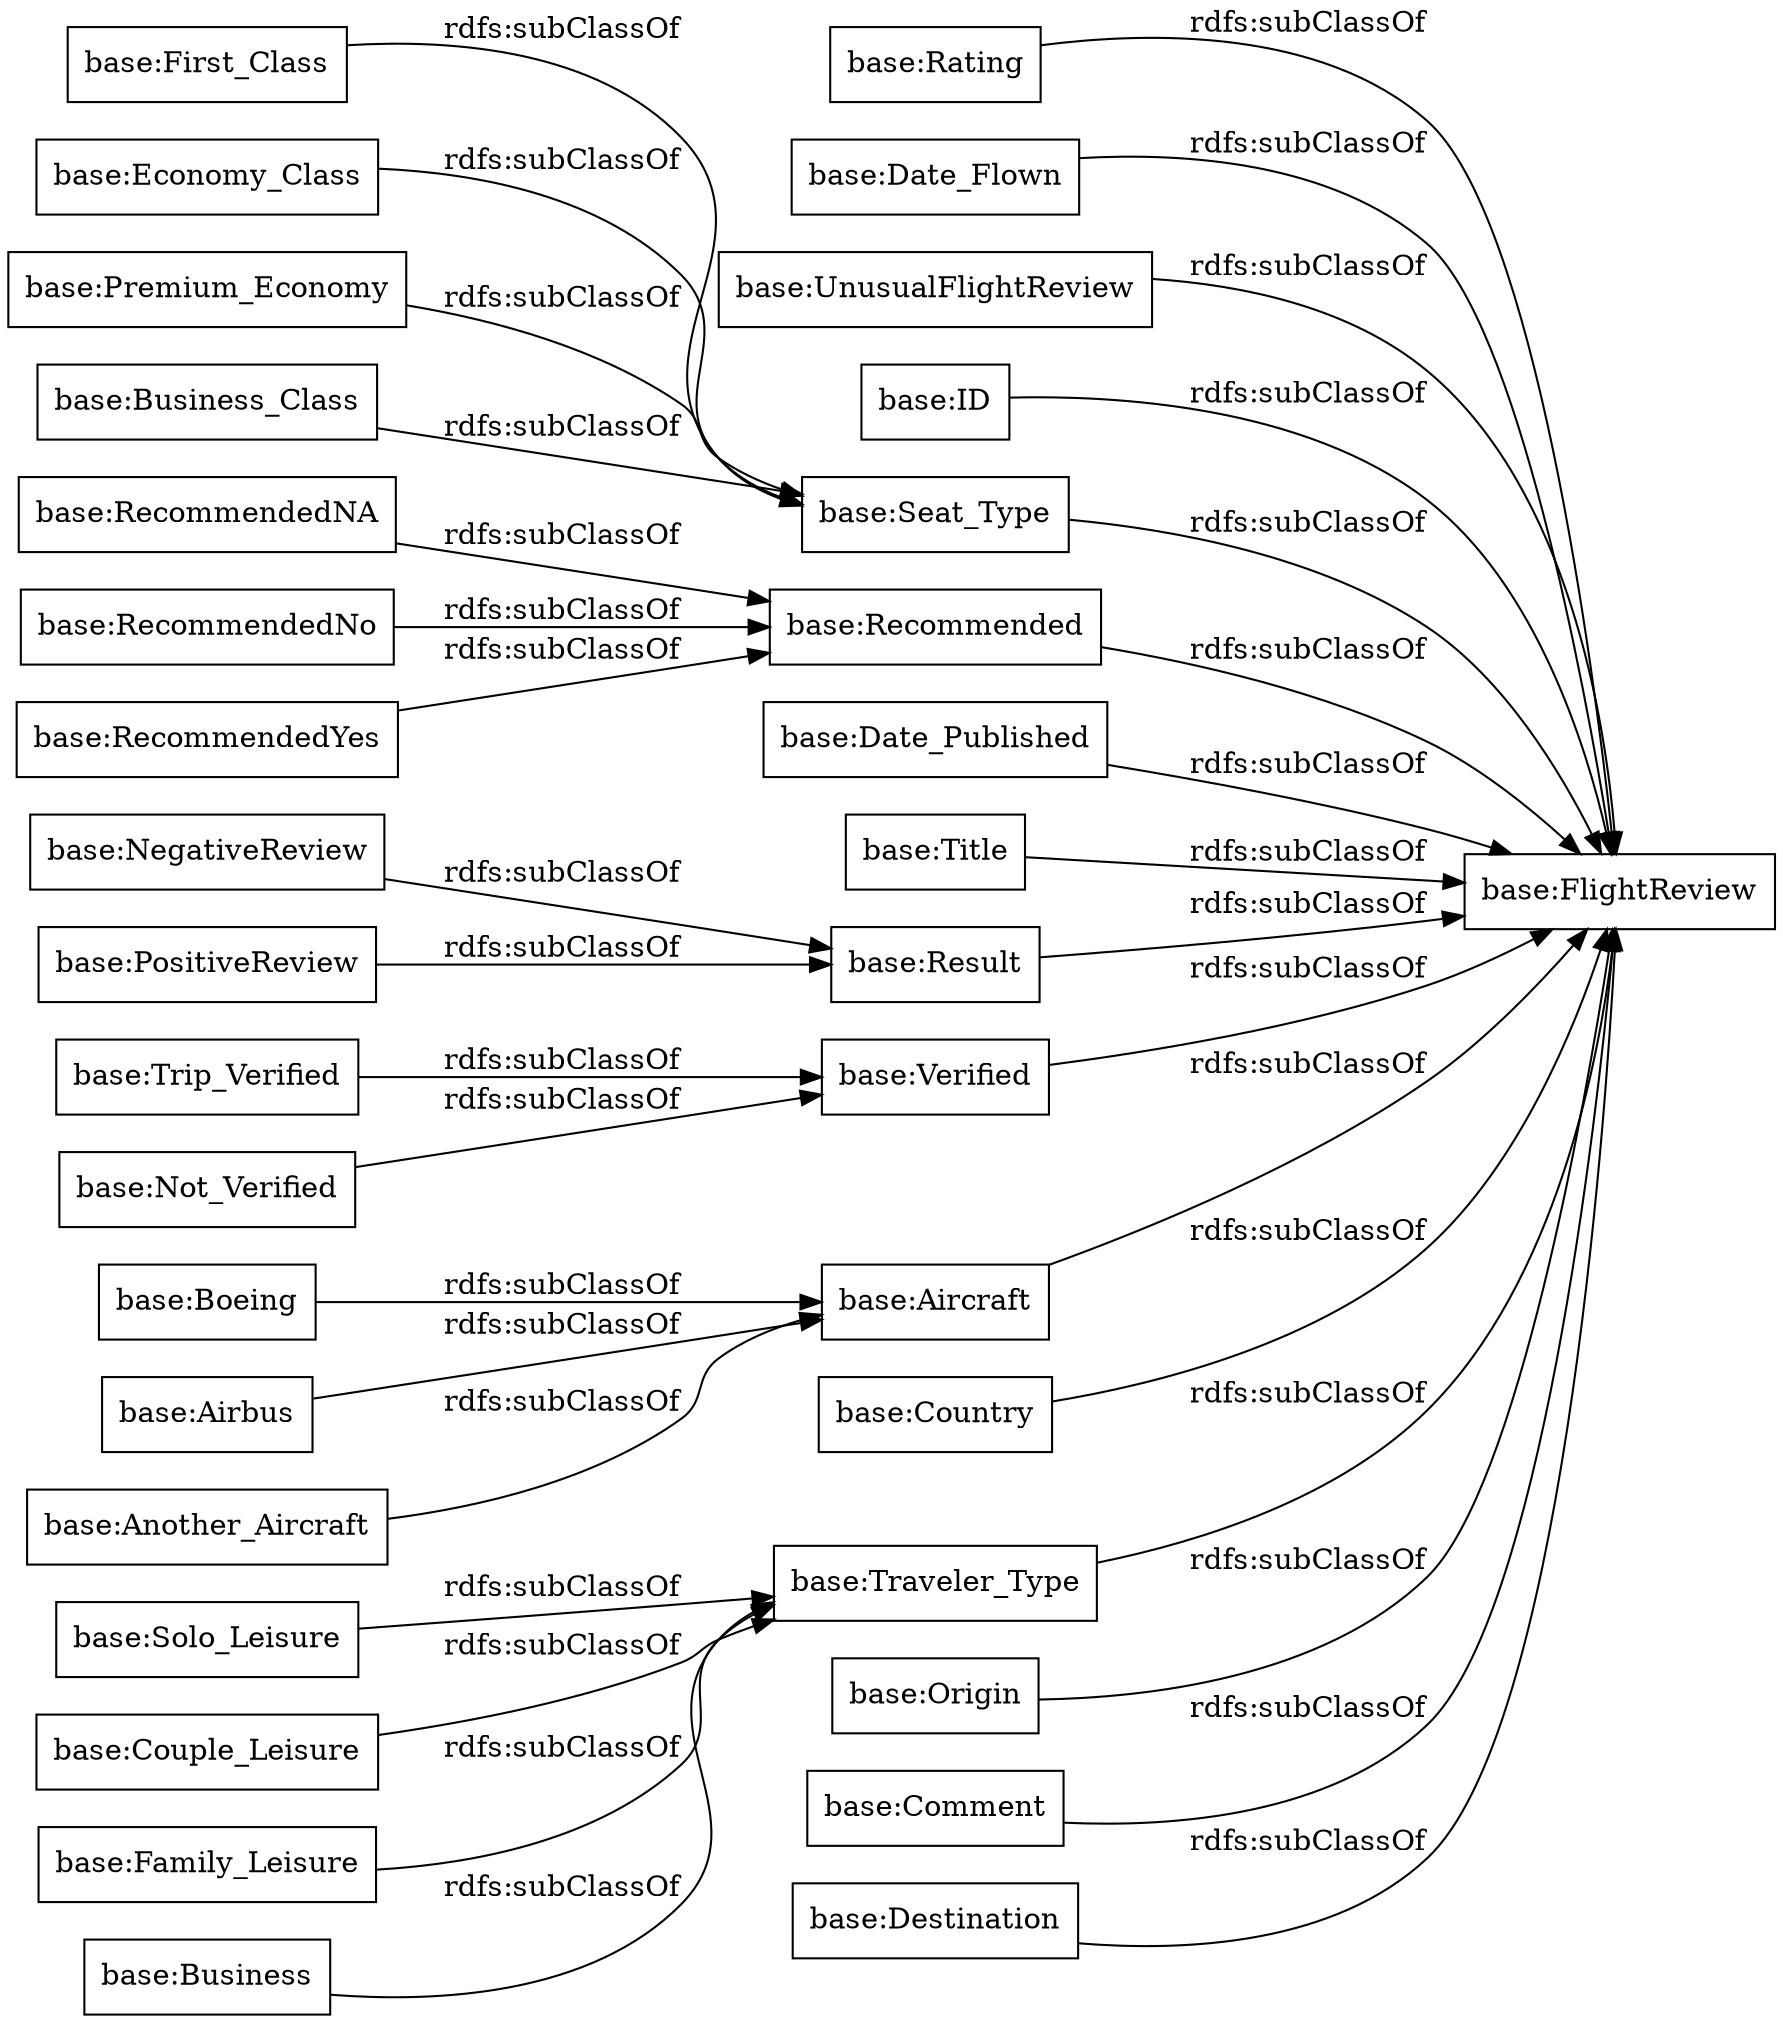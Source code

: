 digraph ar2dtool_diagram { 
rankdir=LR;
size="1000"
node [shape = rectangle, color="black"]; "base:Rating" "base:FlightReview" "base:Trip_Verified" "base:First_Class" "base:RecommendedNA" "base:Date_Flown" "base:UnusualFlightReview" "base:Solo_Leisure" "base:Not_Verified" "base:Boeing" "base:Couple_Leisure" "base:NegativeReview" "base:ID" "base:Seat_Type" "base:Recommended" "base:Date_Published" "base:PositiveReview" "base:Economy_Class" "base:Airbus" "base:Title" "base:Result" "base:Another_Aircraft" "base:RecommendedNo" "base:Family_Leisure" "base:Verified" "base:Premium_Economy" "base:Aircraft" "base:Country" "base:Traveler_Type" "base:RecommendedYes" "base:Business_Class" "base:Origin" "base:Comment" "base:Destination" "base:Business" ; /*classes style*/
	"base:Title" -> "base:FlightReview" [ label = "rdfs:subClassOf" ];
	"base:Origin" -> "base:FlightReview" [ label = "rdfs:subClassOf" ];
	"base:RecommendedNA" -> "base:Recommended" [ label = "rdfs:subClassOf" ];
	"base:Country" -> "base:FlightReview" [ label = "rdfs:subClassOf" ];
	"base:Airbus" -> "base:Aircraft" [ label = "rdfs:subClassOf" ];
	"base:Family_Leisure" -> "base:Traveler_Type" [ label = "rdfs:subClassOf" ];
	"base:Not_Verified" -> "base:Verified" [ label = "rdfs:subClassOf" ];
	"base:Business" -> "base:Traveler_Type" [ label = "rdfs:subClassOf" ];
	"base:UnusualFlightReview" -> "base:FlightReview" [ label = "rdfs:subClassOf" ];
	"base:Boeing" -> "base:Aircraft" [ label = "rdfs:subClassOf" ];
	"base:Destination" -> "base:FlightReview" [ label = "rdfs:subClassOf" ];
	"base:Verified" -> "base:FlightReview" [ label = "rdfs:subClassOf" ];
	"base:Business_Class" -> "base:Seat_Type" [ label = "rdfs:subClassOf" ];
	"base:Economy_Class" -> "base:Seat_Type" [ label = "rdfs:subClassOf" ];
	"base:NegativeReview" -> "base:Result" [ label = "rdfs:subClassOf" ];
	"base:Traveler_Type" -> "base:FlightReview" [ label = "rdfs:subClassOf" ];
	"base:Seat_Type" -> "base:FlightReview" [ label = "rdfs:subClassOf" ];
	"base:Couple_Leisure" -> "base:Traveler_Type" [ label = "rdfs:subClassOf" ];
	"base:PositiveReview" -> "base:Result" [ label = "rdfs:subClassOf" ];
	"base:RecommendedNo" -> "base:Recommended" [ label = "rdfs:subClassOf" ];
	"base:RecommendedYes" -> "base:Recommended" [ label = "rdfs:subClassOf" ];
	"base:Solo_Leisure" -> "base:Traveler_Type" [ label = "rdfs:subClassOf" ];
	"base:Rating" -> "base:FlightReview" [ label = "rdfs:subClassOf" ];
	"base:Date_Published" -> "base:FlightReview" [ label = "rdfs:subClassOf" ];
	"base:First_Class" -> "base:Seat_Type" [ label = "rdfs:subClassOf" ];
	"base:Trip_Verified" -> "base:Verified" [ label = "rdfs:subClassOf" ];
	"base:Aircraft" -> "base:FlightReview" [ label = "rdfs:subClassOf" ];
	"base:Comment" -> "base:FlightReview" [ label = "rdfs:subClassOf" ];
	"base:ID" -> "base:FlightReview" [ label = "rdfs:subClassOf" ];
	"base:Premium_Economy" -> "base:Seat_Type" [ label = "rdfs:subClassOf" ];
	"base:Another_Aircraft" -> "base:Aircraft" [ label = "rdfs:subClassOf" ];
	"base:Date_Flown" -> "base:FlightReview" [ label = "rdfs:subClassOf" ];
	"base:Recommended" -> "base:FlightReview" [ label = "rdfs:subClassOf" ];
	"base:Result" -> "base:FlightReview" [ label = "rdfs:subClassOf" ];

}
